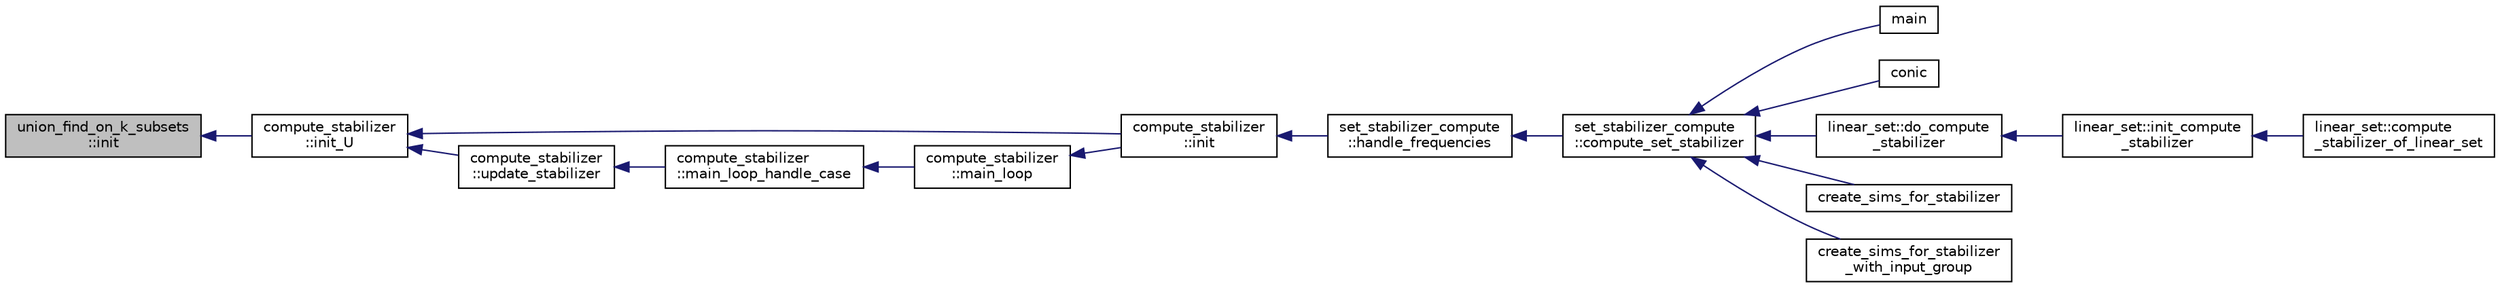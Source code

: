 digraph "union_find_on_k_subsets::init"
{
  edge [fontname="Helvetica",fontsize="10",labelfontname="Helvetica",labelfontsize="10"];
  node [fontname="Helvetica",fontsize="10",shape=record];
  rankdir="LR";
  Node553 [label="union_find_on_k_subsets\l::init",height=0.2,width=0.4,color="black", fillcolor="grey75", style="filled", fontcolor="black"];
  Node553 -> Node554 [dir="back",color="midnightblue",fontsize="10",style="solid",fontname="Helvetica"];
  Node554 [label="compute_stabilizer\l::init_U",height=0.2,width=0.4,color="black", fillcolor="white", style="filled",URL="$d8/d30/classcompute__stabilizer.html#a00de428b9934e9a55157eff6c43d64d0"];
  Node554 -> Node555 [dir="back",color="midnightblue",fontsize="10",style="solid",fontname="Helvetica"];
  Node555 [label="compute_stabilizer\l::init",height=0.2,width=0.4,color="black", fillcolor="white", style="filled",URL="$d8/d30/classcompute__stabilizer.html#a36a1729430f317a65559220a8206a7d7"];
  Node555 -> Node556 [dir="back",color="midnightblue",fontsize="10",style="solid",fontname="Helvetica"];
  Node556 [label="set_stabilizer_compute\l::handle_frequencies",height=0.2,width=0.4,color="black", fillcolor="white", style="filled",URL="$d8/dc6/classset__stabilizer__compute.html#a247c31bc3f19f22dadbfd7607cbaaa78"];
  Node556 -> Node557 [dir="back",color="midnightblue",fontsize="10",style="solid",fontname="Helvetica"];
  Node557 [label="set_stabilizer_compute\l::compute_set_stabilizer",height=0.2,width=0.4,color="black", fillcolor="white", style="filled",URL="$d8/dc6/classset__stabilizer__compute.html#ad4f92074322e98c7cd0ed5d4f8486b76"];
  Node557 -> Node558 [dir="back",color="midnightblue",fontsize="10",style="solid",fontname="Helvetica"];
  Node558 [label="main",height=0.2,width=0.4,color="black", fillcolor="white", style="filled",URL="$db/d67/test__hyperoval_8_c.html#a3c04138a5bfe5d72780bb7e82a18e627"];
  Node557 -> Node559 [dir="back",color="midnightblue",fontsize="10",style="solid",fontname="Helvetica"];
  Node559 [label="conic",height=0.2,width=0.4,color="black", fillcolor="white", style="filled",URL="$d4/de8/conic_8_c.html#a96def9474b981a9d5831a9b48d85d652"];
  Node557 -> Node560 [dir="back",color="midnightblue",fontsize="10",style="solid",fontname="Helvetica"];
  Node560 [label="linear_set::do_compute\l_stabilizer",height=0.2,width=0.4,color="black", fillcolor="white", style="filled",URL="$dd/d86/classlinear__set.html#ae8f58ded28fb5370f4459cca42b7463b"];
  Node560 -> Node561 [dir="back",color="midnightblue",fontsize="10",style="solid",fontname="Helvetica"];
  Node561 [label="linear_set::init_compute\l_stabilizer",height=0.2,width=0.4,color="black", fillcolor="white", style="filled",URL="$dd/d86/classlinear__set.html#a0cc3eaec1896fdc977b62e94623b055b"];
  Node561 -> Node562 [dir="back",color="midnightblue",fontsize="10",style="solid",fontname="Helvetica"];
  Node562 [label="linear_set::compute\l_stabilizer_of_linear_set",height=0.2,width=0.4,color="black", fillcolor="white", style="filled",URL="$dd/d86/classlinear__set.html#a098a133edfbaae0fd347a69c50bdbee2"];
  Node557 -> Node563 [dir="back",color="midnightblue",fontsize="10",style="solid",fontname="Helvetica"];
  Node563 [label="create_sims_for_stabilizer",height=0.2,width=0.4,color="black", fillcolor="white", style="filled",URL="$d0/d76/tl__algebra__and__number__theory_8h.html#af2c67d225072549409be710ac3cd30f8"];
  Node557 -> Node564 [dir="back",color="midnightblue",fontsize="10",style="solid",fontname="Helvetica"];
  Node564 [label="create_sims_for_stabilizer\l_with_input_group",height=0.2,width=0.4,color="black", fillcolor="white", style="filled",URL="$d0/d76/tl__algebra__and__number__theory_8h.html#af5482567a8d6ba5c2fe593bf6f7f9a0f"];
  Node554 -> Node565 [dir="back",color="midnightblue",fontsize="10",style="solid",fontname="Helvetica"];
  Node565 [label="compute_stabilizer\l::update_stabilizer",height=0.2,width=0.4,color="black", fillcolor="white", style="filled",URL="$d8/d30/classcompute__stabilizer.html#a9d7978a6326dc7f0935f557f0828ed8e"];
  Node565 -> Node566 [dir="back",color="midnightblue",fontsize="10",style="solid",fontname="Helvetica"];
  Node566 [label="compute_stabilizer\l::main_loop_handle_case",height=0.2,width=0.4,color="black", fillcolor="white", style="filled",URL="$d8/d30/classcompute__stabilizer.html#a040fb5c6ad50133c5a16a35ed5b2ecc4"];
  Node566 -> Node567 [dir="back",color="midnightblue",fontsize="10",style="solid",fontname="Helvetica"];
  Node567 [label="compute_stabilizer\l::main_loop",height=0.2,width=0.4,color="black", fillcolor="white", style="filled",URL="$d8/d30/classcompute__stabilizer.html#ae8615a28e0494704450689b6ea0b7ca2"];
  Node567 -> Node555 [dir="back",color="midnightblue",fontsize="10",style="solid",fontname="Helvetica"];
}
